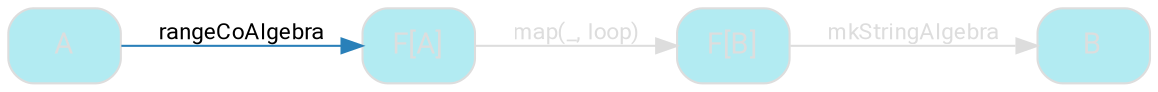 digraph {
    bgcolor=transparent
    splines=false
    rankdir=LR
    rank=same

    // Default theme: disabled
    node[shape="rectangle" style="rounded,filled" color="#dddddd" fillcolor="#b2ebf2" fontcolor="#dddddd" fontname="Segoe UI,Roboto,Helvetica,Arial,sans-serif"]
    edge [color="#dddddd" fontcolor="#dddddd" fontname="Segoe UI,Roboto,Helvetica,Arial,sans-serif" fontsize=11]

    anaFA[label="F[A]"]
    cataFA[label="F[B]"]

    anaA[label=A]
    cataA[label=B]


    anaA  -> anaFA[label=rangeCoAlgebra color="#2980B9" fontcolor="#000000"]
    anaFA -> cataFA[label="map(_, loop)"]
    cataFA -> cataA[label=mkStringAlgebra]

}
